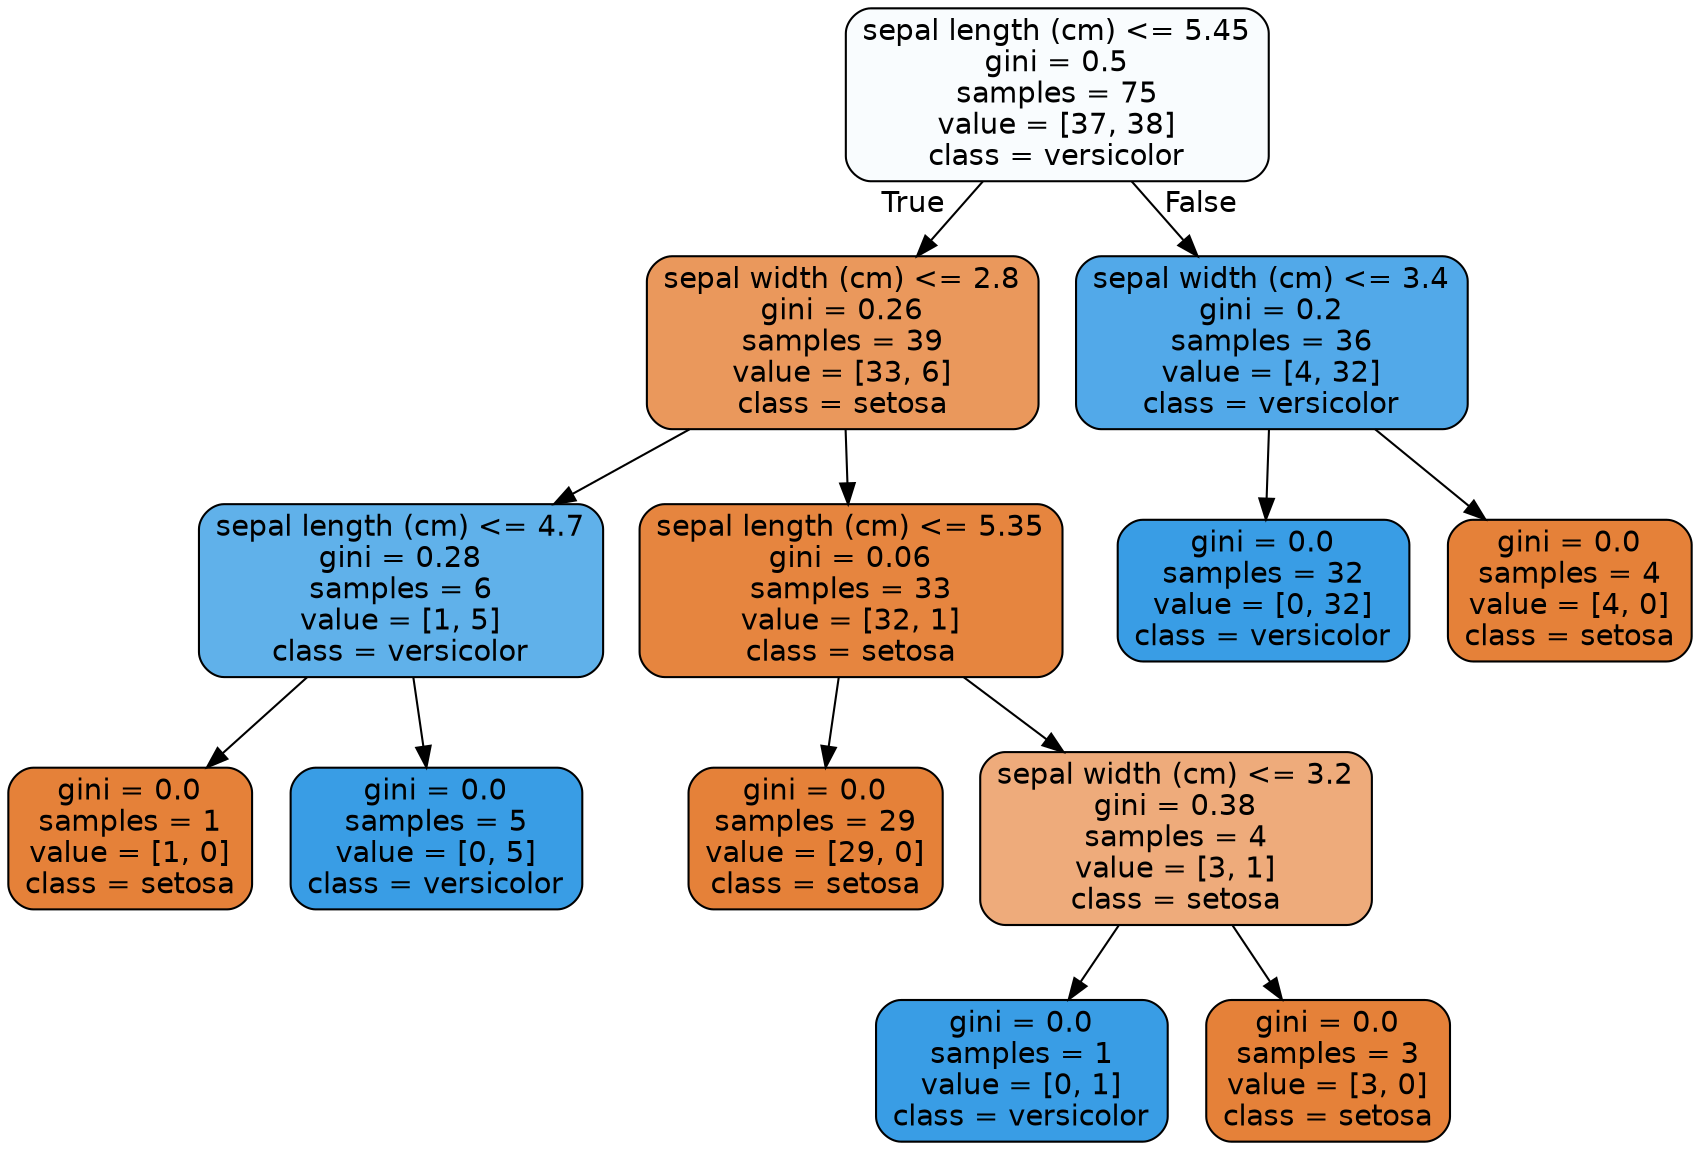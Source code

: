 digraph Tree {
node [shape=box, style="filled, rounded", color="black", fontname=helvetica] ;
edge [fontname=helvetica] ;
0 [label="sepal length (cm) <= 5.45\ngini = 0.5\nsamples = 75\nvalue = [37, 38]\nclass = versicolor", fillcolor="#399de507"] ;
1 [label="sepal width (cm) <= 2.8\ngini = 0.26\nsamples = 39\nvalue = [33, 6]\nclass = setosa", fillcolor="#e58139d1"] ;
0 -> 1 [labeldistance=2.5, labelangle=45, headlabel="True"] ;
2 [label="sepal length (cm) <= 4.7\ngini = 0.28\nsamples = 6\nvalue = [1, 5]\nclass = versicolor", fillcolor="#399de5cc"] ;
1 -> 2 ;
3 [label="gini = 0.0\nsamples = 1\nvalue = [1, 0]\nclass = setosa", fillcolor="#e58139ff"] ;
2 -> 3 ;
4 [label="gini = 0.0\nsamples = 5\nvalue = [0, 5]\nclass = versicolor", fillcolor="#399de5ff"] ;
2 -> 4 ;
5 [label="sepal length (cm) <= 5.35\ngini = 0.06\nsamples = 33\nvalue = [32, 1]\nclass = setosa", fillcolor="#e58139f7"] ;
1 -> 5 ;
6 [label="gini = 0.0\nsamples = 29\nvalue = [29, 0]\nclass = setosa", fillcolor="#e58139ff"] ;
5 -> 6 ;
7 [label="sepal width (cm) <= 3.2\ngini = 0.38\nsamples = 4\nvalue = [3, 1]\nclass = setosa", fillcolor="#e58139aa"] ;
5 -> 7 ;
8 [label="gini = 0.0\nsamples = 1\nvalue = [0, 1]\nclass = versicolor", fillcolor="#399de5ff"] ;
7 -> 8 ;
9 [label="gini = 0.0\nsamples = 3\nvalue = [3, 0]\nclass = setosa", fillcolor="#e58139ff"] ;
7 -> 9 ;
10 [label="sepal width (cm) <= 3.4\ngini = 0.2\nsamples = 36\nvalue = [4, 32]\nclass = versicolor", fillcolor="#399de5df"] ;
0 -> 10 [labeldistance=2.5, labelangle=-45, headlabel="False"] ;
11 [label="gini = 0.0\nsamples = 32\nvalue = [0, 32]\nclass = versicolor", fillcolor="#399de5ff"] ;
10 -> 11 ;
12 [label="gini = 0.0\nsamples = 4\nvalue = [4, 0]\nclass = setosa", fillcolor="#e58139ff"] ;
10 -> 12 ;
}